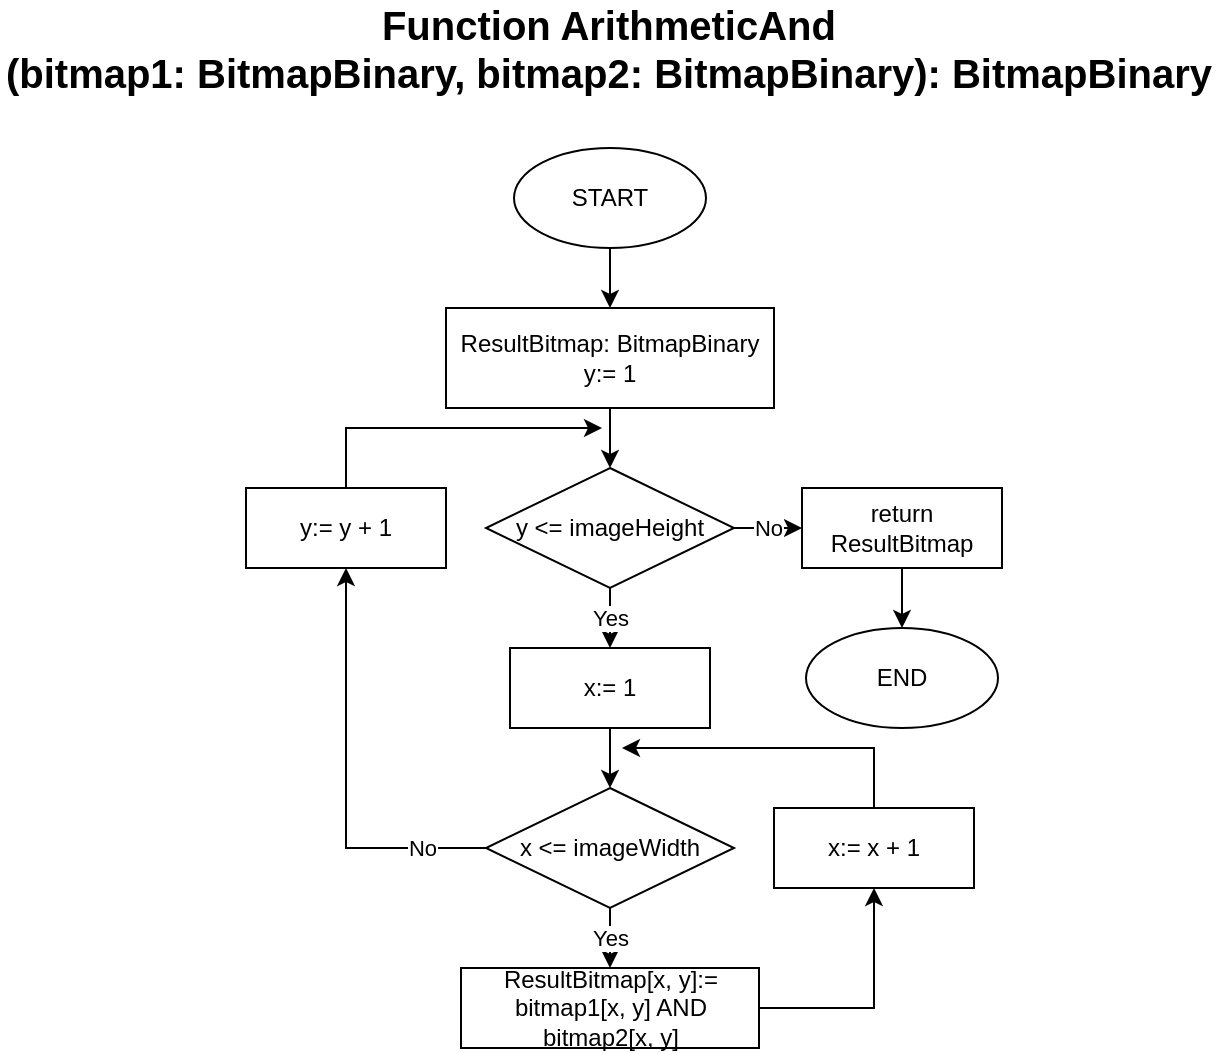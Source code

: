 <mxfile version="13.9.9" type="device"><diagram id="ysN-NlCyL3t_3FKBJuII" name="Page-1"><mxGraphModel dx="782" dy="497" grid="1" gridSize="10" guides="1" tooltips="1" connect="1" arrows="1" fold="1" page="1" pageScale="1" pageWidth="827" pageHeight="1169" math="0" shadow="0"><root><mxCell id="0"/><mxCell id="1" parent="0"/><mxCell id="FIG5rOxh584Xls8_uSz7-1" value="&lt;font style=&quot;font-size: 20px&quot;&gt;&lt;b&gt;Function ArithmeticAnd&lt;br&gt;(bitmap1: BitmapBinary, bitmap2: BitmapBinary): BitmapBinary&lt;/b&gt;&lt;/font&gt;" style="text;html=1;strokeColor=none;fillColor=none;align=center;verticalAlign=middle;whiteSpace=wrap;rounded=0;" parent="1" vertex="1"><mxGeometry x="109" y="50" width="609" height="20" as="geometry"/></mxCell><mxCell id="FIG5rOxh584Xls8_uSz7-4" value="" style="edgeStyle=orthogonalEdgeStyle;rounded=0;orthogonalLoop=1;jettySize=auto;html=1;" parent="1" source="FIG5rOxh584Xls8_uSz7-2" target="FIG5rOxh584Xls8_uSz7-3" edge="1"><mxGeometry relative="1" as="geometry"/></mxCell><mxCell id="FIG5rOxh584Xls8_uSz7-2" value="START" style="ellipse;whiteSpace=wrap;html=1;" parent="1" vertex="1"><mxGeometry x="366" y="110" width="96" height="50" as="geometry"/></mxCell><mxCell id="FIG5rOxh584Xls8_uSz7-6" value="" style="edgeStyle=orthogonalEdgeStyle;rounded=0;orthogonalLoop=1;jettySize=auto;html=1;" parent="1" source="FIG5rOxh584Xls8_uSz7-3" target="FIG5rOxh584Xls8_uSz7-5" edge="1"><mxGeometry relative="1" as="geometry"/></mxCell><mxCell id="FIG5rOxh584Xls8_uSz7-3" value="ResultBitmap: BitmapBinary&lt;br&gt;y:= 1" style="rounded=0;whiteSpace=wrap;html=1;" parent="1" vertex="1"><mxGeometry x="332" y="190" width="164" height="50" as="geometry"/></mxCell><mxCell id="FIG5rOxh584Xls8_uSz7-8" value="Yes" style="edgeStyle=orthogonalEdgeStyle;rounded=0;orthogonalLoop=1;jettySize=auto;html=1;" parent="1" source="FIG5rOxh584Xls8_uSz7-5" target="FIG5rOxh584Xls8_uSz7-7" edge="1"><mxGeometry relative="1" as="geometry"/></mxCell><mxCell id="FIG5rOxh584Xls8_uSz7-23" value="No" style="edgeStyle=orthogonalEdgeStyle;rounded=0;orthogonalLoop=1;jettySize=auto;html=1;" parent="1" source="FIG5rOxh584Xls8_uSz7-5" target="FIG5rOxh584Xls8_uSz7-22" edge="1"><mxGeometry relative="1" as="geometry"/></mxCell><mxCell id="FIG5rOxh584Xls8_uSz7-5" value="y &amp;lt;= imageHeight" style="rhombus;whiteSpace=wrap;html=1;" parent="1" vertex="1"><mxGeometry x="352" y="270" width="124" height="60" as="geometry"/></mxCell><mxCell id="FIG5rOxh584Xls8_uSz7-10" value="" style="edgeStyle=orthogonalEdgeStyle;rounded=0;orthogonalLoop=1;jettySize=auto;html=1;" parent="1" source="FIG5rOxh584Xls8_uSz7-7" target="FIG5rOxh584Xls8_uSz7-9" edge="1"><mxGeometry relative="1" as="geometry"/></mxCell><mxCell id="FIG5rOxh584Xls8_uSz7-7" value="x:= 1" style="rounded=0;whiteSpace=wrap;html=1;" parent="1" vertex="1"><mxGeometry x="364" y="360" width="100" height="40" as="geometry"/></mxCell><mxCell id="FIG5rOxh584Xls8_uSz7-12" value="Yes" style="edgeStyle=orthogonalEdgeStyle;rounded=0;orthogonalLoop=1;jettySize=auto;html=1;" parent="1" source="FIG5rOxh584Xls8_uSz7-9" target="FIG5rOxh584Xls8_uSz7-11" edge="1"><mxGeometry relative="1" as="geometry"/></mxCell><mxCell id="FIG5rOxh584Xls8_uSz7-17" value="No" style="edgeStyle=orthogonalEdgeStyle;rounded=0;orthogonalLoop=1;jettySize=auto;html=1;entryX=0.5;entryY=1;entryDx=0;entryDy=0;" parent="1" source="FIG5rOxh584Xls8_uSz7-9" target="FIG5rOxh584Xls8_uSz7-16" edge="1"><mxGeometry x="-0.695" relative="1" as="geometry"><mxPoint as="offset"/></mxGeometry></mxCell><mxCell id="FIG5rOxh584Xls8_uSz7-9" value="x &amp;lt;= imageWidth" style="rhombus;whiteSpace=wrap;html=1;" parent="1" vertex="1"><mxGeometry x="352" y="430" width="124" height="60" as="geometry"/></mxCell><mxCell id="FIG5rOxh584Xls8_uSz7-14" style="edgeStyle=orthogonalEdgeStyle;rounded=0;orthogonalLoop=1;jettySize=auto;html=1;entryX=0.5;entryY=1;entryDx=0;entryDy=0;" parent="1" source="FIG5rOxh584Xls8_uSz7-11" target="FIG5rOxh584Xls8_uSz7-13" edge="1"><mxGeometry relative="1" as="geometry"/></mxCell><mxCell id="FIG5rOxh584Xls8_uSz7-11" value="ResultBitmap[x, y]:= bitmap1[x, y] AND bitmap2[x, y]" style="rounded=0;whiteSpace=wrap;html=1;" parent="1" vertex="1"><mxGeometry x="339.5" y="520" width="149" height="40" as="geometry"/></mxCell><mxCell id="FIG5rOxh584Xls8_uSz7-15" style="edgeStyle=orthogonalEdgeStyle;rounded=0;orthogonalLoop=1;jettySize=auto;html=1;" parent="1" source="FIG5rOxh584Xls8_uSz7-13" edge="1"><mxGeometry relative="1" as="geometry"><mxPoint x="420" y="410" as="targetPoint"/><Array as="points"><mxPoint x="546" y="410"/></Array></mxGeometry></mxCell><mxCell id="FIG5rOxh584Xls8_uSz7-13" value="x:= x + 1" style="rounded=0;whiteSpace=wrap;html=1;" parent="1" vertex="1"><mxGeometry x="496" y="440" width="100" height="40" as="geometry"/></mxCell><mxCell id="FIG5rOxh584Xls8_uSz7-18" style="edgeStyle=orthogonalEdgeStyle;rounded=0;orthogonalLoop=1;jettySize=auto;html=1;" parent="1" source="FIG5rOxh584Xls8_uSz7-16" edge="1"><mxGeometry relative="1" as="geometry"><mxPoint x="410" y="250" as="targetPoint"/><Array as="points"><mxPoint x="282" y="250"/></Array></mxGeometry></mxCell><mxCell id="FIG5rOxh584Xls8_uSz7-16" value="y:= y + 1" style="rounded=0;whiteSpace=wrap;html=1;" parent="1" vertex="1"><mxGeometry x="232" y="280" width="100" height="40" as="geometry"/></mxCell><mxCell id="FIG5rOxh584Xls8_uSz7-25" value="" style="edgeStyle=orthogonalEdgeStyle;rounded=0;orthogonalLoop=1;jettySize=auto;html=1;" parent="1" source="FIG5rOxh584Xls8_uSz7-22" target="FIG5rOxh584Xls8_uSz7-24" edge="1"><mxGeometry relative="1" as="geometry"/></mxCell><mxCell id="FIG5rOxh584Xls8_uSz7-22" value="return ResultBitmap" style="rounded=0;whiteSpace=wrap;html=1;" parent="1" vertex="1"><mxGeometry x="510" y="280" width="100" height="40" as="geometry"/></mxCell><mxCell id="FIG5rOxh584Xls8_uSz7-24" value="END" style="ellipse;whiteSpace=wrap;html=1;" parent="1" vertex="1"><mxGeometry x="512" y="350" width="96" height="50" as="geometry"/></mxCell></root></mxGraphModel></diagram></mxfile>